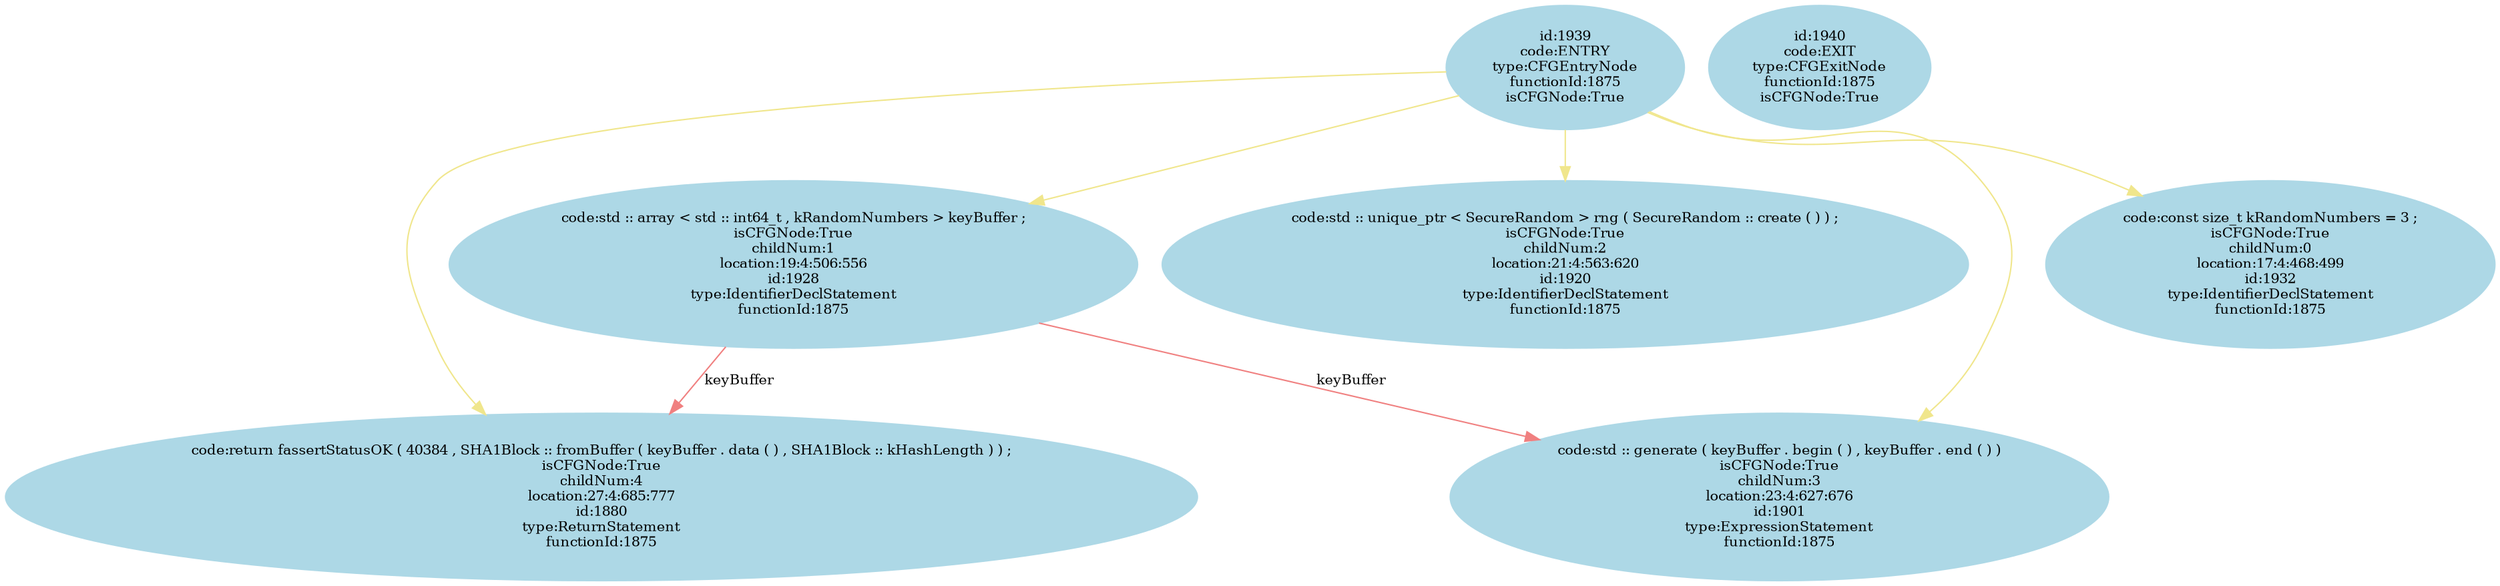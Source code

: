 //1875
digraph {
	node [label="\N"];
	1880	 [color=lightblue,
		fontsize=10,
		label="code:return fassertStatusOK ( 40384 , SHA1Block :: fromBuffer ( keyBuffer . data ( ) , SHA1Block :: kHashLength ) ) ;\nisCFGNode:\
True\nchildNum:4\nlocation:27:4:685:777\nid:1880\ntype:ReturnStatement\nfunctionId:1875",
		style=filled];
	1901	 [color=lightblue,
		fontsize=10,
		label="code:std :: generate ( keyBuffer . begin ( ) , keyBuffer . end ( ) )\nisCFGNode:True\nchildNum:3\nlocation:23:4:627:676\nid:1901\ntype:\
ExpressionStatement\nfunctionId:1875",
		style=filled];
	1920	 [color=lightblue,
		fontsize=10,
		label="code:std :: unique_ptr < SecureRandom > rng ( SecureRandom :: create ( ) ) ;\nisCFGNode:True\nchildNum:2\nlocation:21:4:563:620\nid:\
1920\ntype:IdentifierDeclStatement\nfunctionId:1875",
		style=filled];
	1928	 [color=lightblue,
		fontsize=10,
		label="code:std :: array < std :: int64_t , kRandomNumbers > keyBuffer ;\nisCFGNode:True\nchildNum:1\nlocation:19:4:506:556\nid:1928\ntype:\
IdentifierDeclStatement\nfunctionId:1875",
		style=filled];
	1928 -> 1880	 [color=lightcoral,
		fontsize=10,
		label=keyBuffer];
	1928 -> 1901	 [color=lightcoral,
		fontsize=10,
		label=keyBuffer];
	1932	 [color=lightblue,
		fontsize=10,
		label="code:const size_t kRandomNumbers = 3 ;\nisCFGNode:True\nchildNum:0\nlocation:17:4:468:499\nid:1932\ntype:IdentifierDeclStatement\nfunctionId:\
1875",
		style=filled];
	1939	 [color=lightblue,
		fontsize=10,
		label="id:1939\ncode:ENTRY\ntype:CFGEntryNode\nfunctionId:1875\nisCFGNode:True",
		style=filled];
	1939 -> 1880	 [color=khaki,
		fontsize=10];
	1939 -> 1901	 [color=khaki,
		fontsize=10];
	1939 -> 1920	 [color=khaki,
		fontsize=10];
	1939 -> 1928	 [color=khaki,
		fontsize=10];
	1939 -> 1932	 [color=khaki,
		fontsize=10];
	1940	 [color=lightblue,
		fontsize=10,
		label="id:1940\ncode:EXIT\ntype:CFGExitNode\nfunctionId:1875\nisCFGNode:True",
		style=filled];
}

//###
